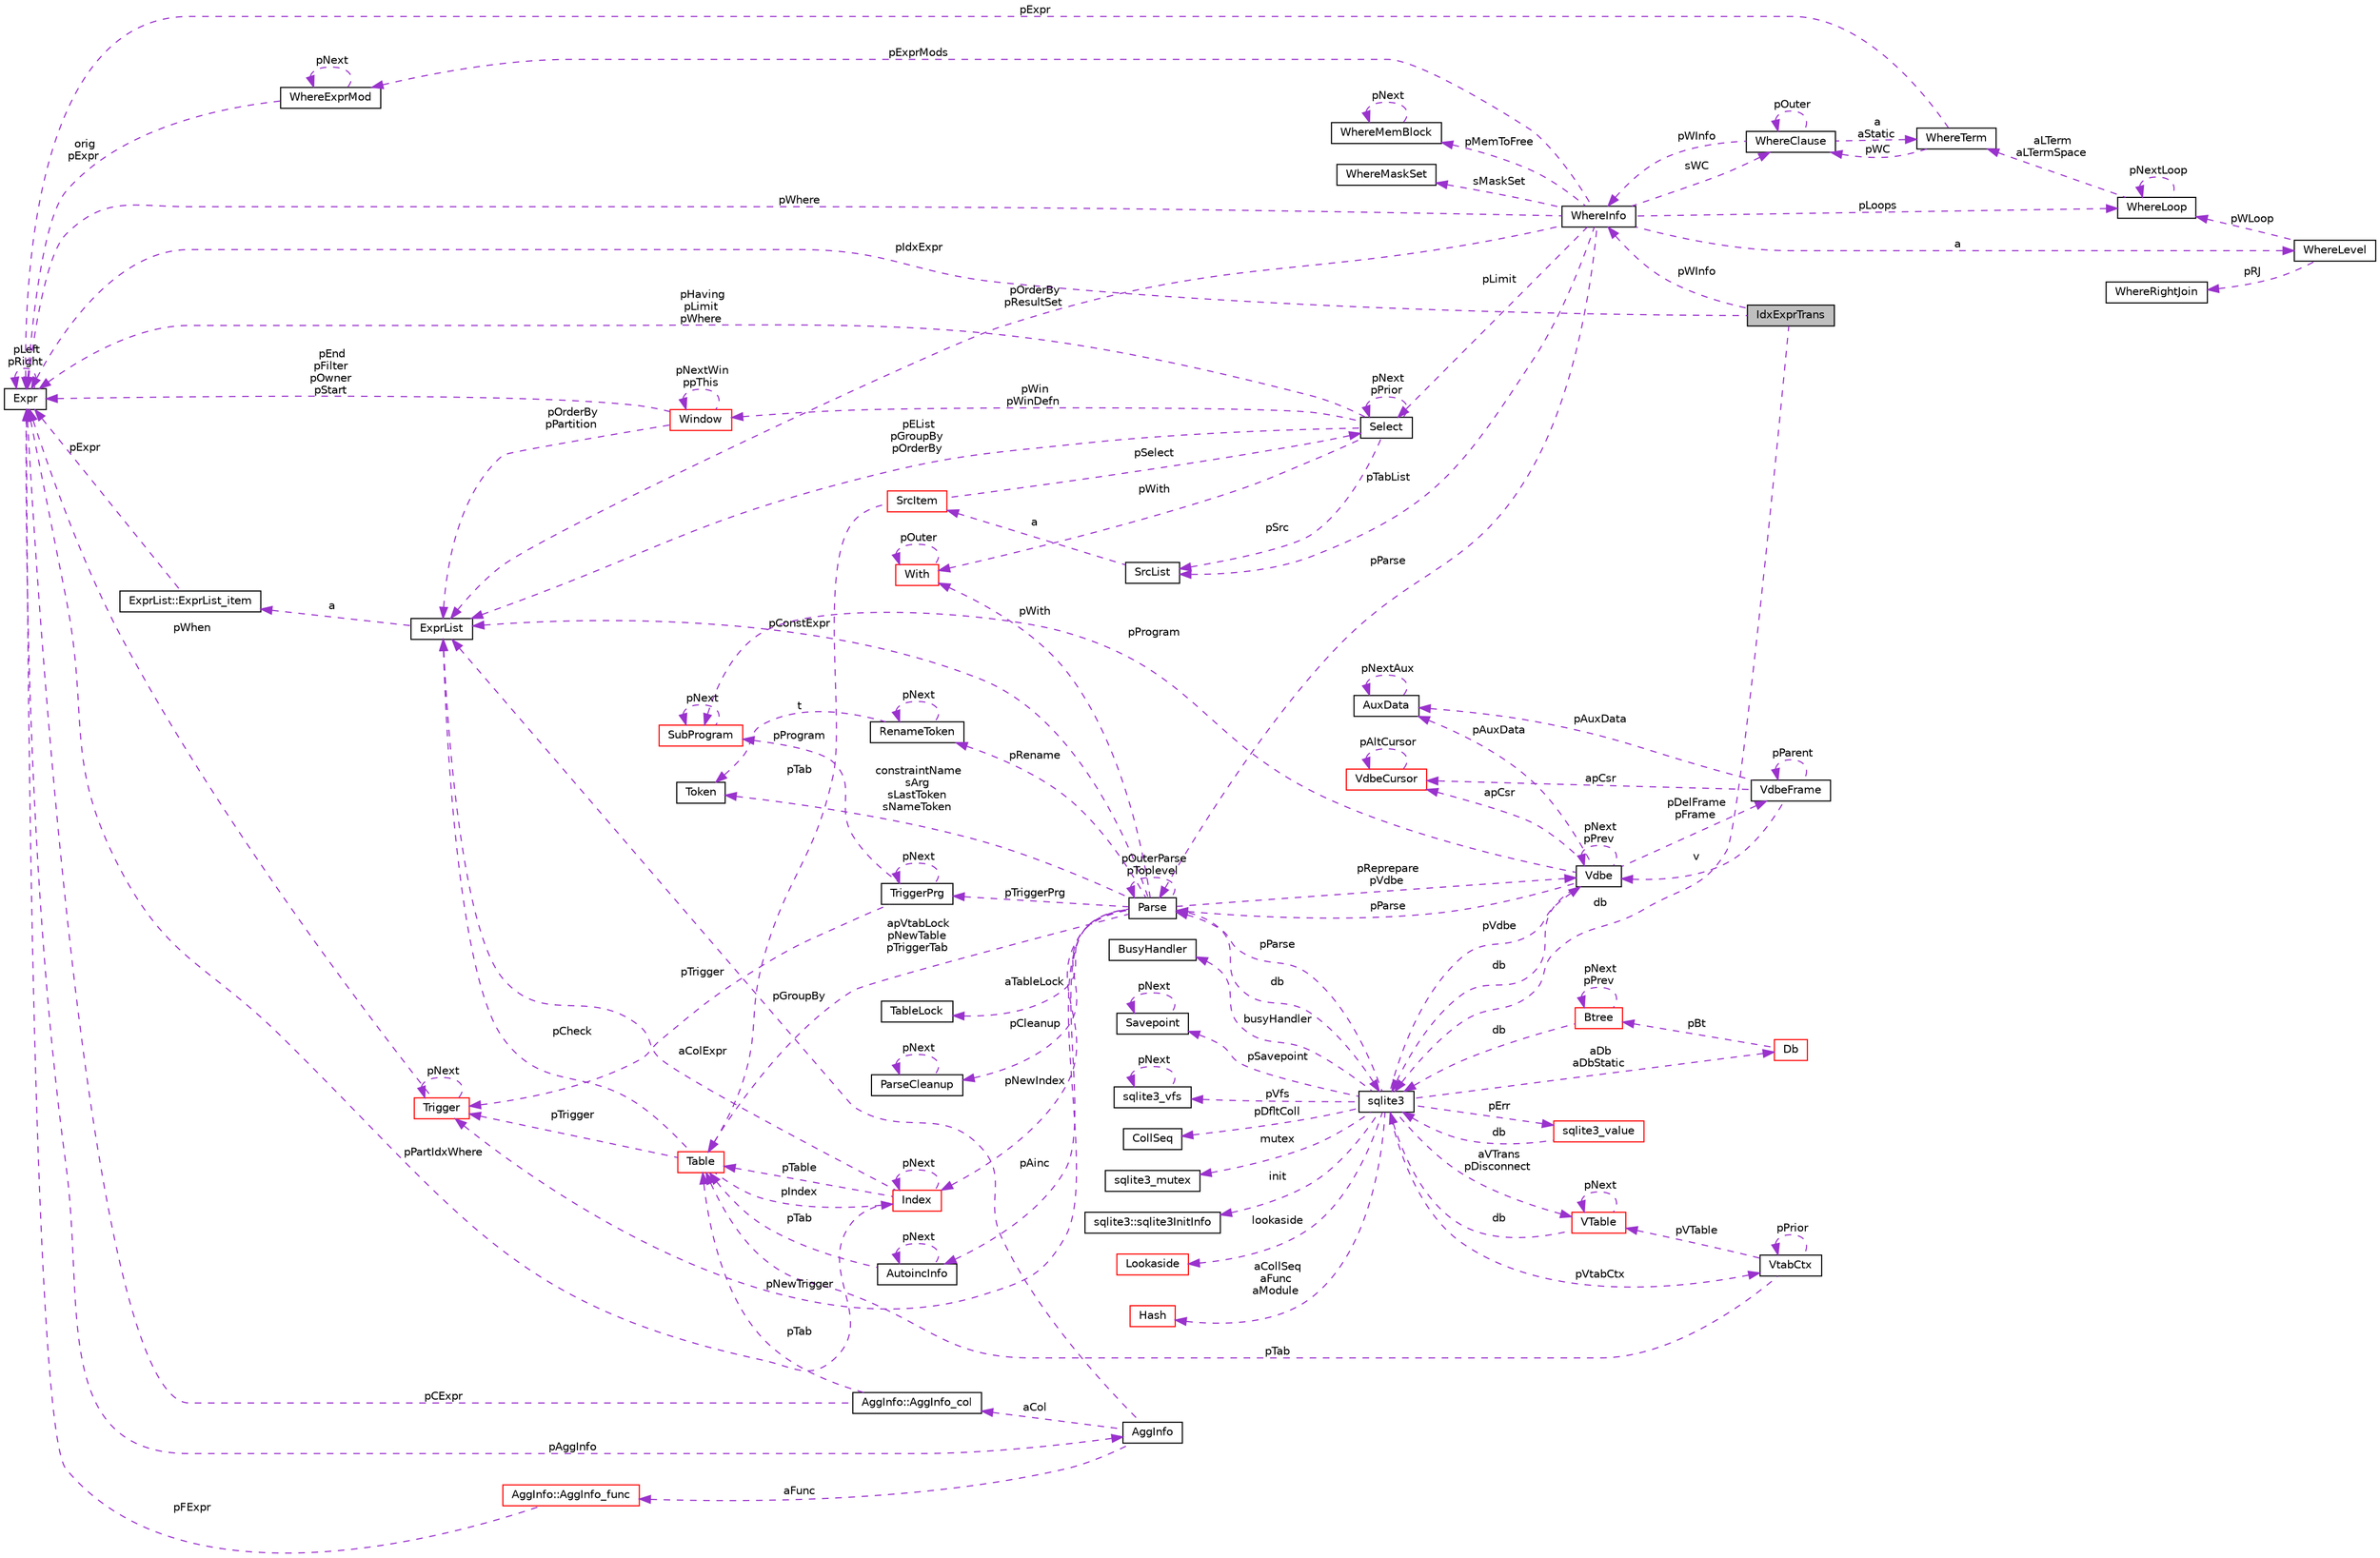 digraph "IdxExprTrans"
{
 // LATEX_PDF_SIZE
  edge [fontname="Helvetica",fontsize="10",labelfontname="Helvetica",labelfontsize="10"];
  node [fontname="Helvetica",fontsize="10",shape=record];
  rankdir="LR";
  Node1 [label="IdxExprTrans",height=0.2,width=0.4,color="black", fillcolor="grey75", style="filled", fontcolor="black",tooltip=" "];
  Node2 -> Node1 [dir="back",color="darkorchid3",fontsize="10",style="dashed",label=" pIdxExpr" ,fontname="Helvetica"];
  Node2 [label="Expr",height=0.2,width=0.4,color="black", fillcolor="white", style="filled",URL="$db/d1b/sqlite3_8c.html#d4/dfb/structExpr",tooltip=" "];
  Node2 -> Node2 [dir="back",color="darkorchid3",fontsize="10",style="dashed",label=" pLeft\npRight" ,fontname="Helvetica"];
  Node3 -> Node2 [dir="back",color="darkorchid3",fontsize="10",style="dashed",label=" pAggInfo" ,fontname="Helvetica"];
  Node3 [label="AggInfo",height=0.2,width=0.4,color="black", fillcolor="white", style="filled",URL="$db/d1b/sqlite3_8c.html#d2/dc8/structAggInfo",tooltip=" "];
  Node4 -> Node3 [dir="back",color="darkorchid3",fontsize="10",style="dashed",label=" pGroupBy" ,fontname="Helvetica"];
  Node4 [label="ExprList",height=0.2,width=0.4,color="black", fillcolor="white", style="filled",URL="$db/d1b/sqlite3_8c.html#d5/d5c/structExprList",tooltip=" "];
  Node5 -> Node4 [dir="back",color="darkorchid3",fontsize="10",style="dashed",label=" a" ,fontname="Helvetica"];
  Node5 [label="ExprList::ExprList_item",height=0.2,width=0.4,color="black", fillcolor="white", style="filled",URL="$db/d1b/sqlite3_8c.html#d8/dae/structExprList_1_1ExprList__item",tooltip=" "];
  Node2 -> Node5 [dir="back",color="darkorchid3",fontsize="10",style="dashed",label=" pExpr" ,fontname="Helvetica"];
  Node6 -> Node3 [dir="back",color="darkorchid3",fontsize="10",style="dashed",label=" aCol" ,fontname="Helvetica"];
  Node6 [label="AggInfo::AggInfo_col",height=0.2,width=0.4,color="black", fillcolor="white", style="filled",URL="$db/d1b/sqlite3_8c.html#d6/d3a/structAggInfo_1_1AggInfo__col",tooltip=" "];
  Node7 -> Node6 [dir="back",color="darkorchid3",fontsize="10",style="dashed",label=" pTab" ,fontname="Helvetica"];
  Node7 [label="Table",height=0.2,width=0.4,color="red", fillcolor="white", style="filled",URL="$db/d1b/sqlite3_8c.html#dc/dcb/structTable",tooltip=" "];
  Node9 -> Node7 [dir="back",color="darkorchid3",fontsize="10",style="dashed",label=" pIndex" ,fontname="Helvetica"];
  Node9 [label="Index",height=0.2,width=0.4,color="red", fillcolor="white", style="filled",URL="$db/d1b/sqlite3_8c.html#df/d86/structIndex",tooltip=" "];
  Node7 -> Node9 [dir="back",color="darkorchid3",fontsize="10",style="dashed",label=" pTable" ,fontname="Helvetica"];
  Node9 -> Node9 [dir="back",color="darkorchid3",fontsize="10",style="dashed",label=" pNext" ,fontname="Helvetica"];
  Node2 -> Node9 [dir="back",color="darkorchid3",fontsize="10",style="dashed",label=" pPartIdxWhere" ,fontname="Helvetica"];
  Node4 -> Node9 [dir="back",color="darkorchid3",fontsize="10",style="dashed",label=" aColExpr" ,fontname="Helvetica"];
  Node4 -> Node7 [dir="back",color="darkorchid3",fontsize="10",style="dashed",label=" pCheck" ,fontname="Helvetica"];
  Node14 -> Node7 [dir="back",color="darkorchid3",fontsize="10",style="dashed",label=" pTrigger" ,fontname="Helvetica"];
  Node14 [label="Trigger",height=0.2,width=0.4,color="red", fillcolor="white", style="filled",URL="$db/d1b/sqlite3_8c.html#dc/d15/structTrigger",tooltip=" "];
  Node2 -> Node14 [dir="back",color="darkorchid3",fontsize="10",style="dashed",label=" pWhen" ,fontname="Helvetica"];
  Node14 -> Node14 [dir="back",color="darkorchid3",fontsize="10",style="dashed",label=" pNext" ,fontname="Helvetica"];
  Node2 -> Node6 [dir="back",color="darkorchid3",fontsize="10",style="dashed",label=" pCExpr" ,fontname="Helvetica"];
  Node27 -> Node3 [dir="back",color="darkorchid3",fontsize="10",style="dashed",label=" aFunc" ,fontname="Helvetica"];
  Node27 [label="AggInfo::AggInfo_func",height=0.2,width=0.4,color="red", fillcolor="white", style="filled",URL="$db/d1b/sqlite3_8c.html#d3/d2e/structAggInfo_1_1AggInfo__func",tooltip=" "];
  Node2 -> Node27 [dir="back",color="darkorchid3",fontsize="10",style="dashed",label=" pFExpr" ,fontname="Helvetica"];
  Node28 -> Node1 [dir="back",color="darkorchid3",fontsize="10",style="dashed",label=" pWInfo" ,fontname="Helvetica"];
  Node28 [label="WhereInfo",height=0.2,width=0.4,color="black", fillcolor="white", style="filled",URL="$db/d1b/sqlite3_8c.html#d9/d37/structWhereInfo",tooltip=" "];
  Node29 -> Node28 [dir="back",color="darkorchid3",fontsize="10",style="dashed",label=" pParse" ,fontname="Helvetica"];
  Node29 [label="Parse",height=0.2,width=0.4,color="black", fillcolor="white", style="filled",URL="$db/d1b/sqlite3_8c.html#db/dbb/structParse",tooltip=" "];
  Node30 -> Node29 [dir="back",color="darkorchid3",fontsize="10",style="dashed",label=" db" ,fontname="Helvetica"];
  Node30 [label="sqlite3",height=0.2,width=0.4,color="black", fillcolor="white", style="filled",URL="$d9/dcd/structsqlite3.html",tooltip=" "];
  Node31 -> Node30 [dir="back",color="darkorchid3",fontsize="10",style="dashed",label=" pVfs" ,fontname="Helvetica"];
  Node31 [label="sqlite3_vfs",height=0.2,width=0.4,color="black", fillcolor="white", style="filled",URL="$d3/d36/structsqlite3__vfs.html",tooltip=" "];
  Node31 -> Node31 [dir="back",color="darkorchid3",fontsize="10",style="dashed",label=" pNext" ,fontname="Helvetica"];
  Node32 -> Node30 [dir="back",color="darkorchid3",fontsize="10",style="dashed",label=" pVdbe" ,fontname="Helvetica"];
  Node32 [label="Vdbe",height=0.2,width=0.4,color="black", fillcolor="white", style="filled",URL="$db/d1b/sqlite3_8c.html#de/d53/structVdbe",tooltip=" "];
  Node30 -> Node32 [dir="back",color="darkorchid3",fontsize="10",style="dashed",label=" db" ,fontname="Helvetica"];
  Node32 -> Node32 [dir="back",color="darkorchid3",fontsize="10",style="dashed",label=" pNext\npPrev" ,fontname="Helvetica"];
  Node29 -> Node32 [dir="back",color="darkorchid3",fontsize="10",style="dashed",label=" pParse" ,fontname="Helvetica"];
  Node33 -> Node32 [dir="back",color="darkorchid3",fontsize="10",style="dashed",label=" apCsr" ,fontname="Helvetica"];
  Node33 [label="VdbeCursor",height=0.2,width=0.4,color="red", fillcolor="white", style="filled",URL="$db/d1b/sqlite3_8c.html#d0/dd5/structVdbeCursor",tooltip=" "];
  Node33 -> Node33 [dir="back",color="darkorchid3",fontsize="10",style="dashed",label=" pAltCursor" ,fontname="Helvetica"];
  Node36 -> Node32 [dir="back",color="darkorchid3",fontsize="10",style="dashed",label=" pDelFrame\npFrame" ,fontname="Helvetica"];
  Node36 [label="VdbeFrame",height=0.2,width=0.4,color="black", fillcolor="white", style="filled",URL="$db/d1b/sqlite3_8c.html#df/db1/structVdbeFrame",tooltip=" "];
  Node32 -> Node36 [dir="back",color="darkorchid3",fontsize="10",style="dashed",label=" v" ,fontname="Helvetica"];
  Node36 -> Node36 [dir="back",color="darkorchid3",fontsize="10",style="dashed",label=" pParent" ,fontname="Helvetica"];
  Node33 -> Node36 [dir="back",color="darkorchid3",fontsize="10",style="dashed",label=" apCsr" ,fontname="Helvetica"];
  Node37 -> Node36 [dir="back",color="darkorchid3",fontsize="10",style="dashed",label=" pAuxData" ,fontname="Helvetica"];
  Node37 [label="AuxData",height=0.2,width=0.4,color="black", fillcolor="white", style="filled",URL="$d7/d4c/structAuxData.html",tooltip=" "];
  Node37 -> Node37 [dir="back",color="darkorchid3",fontsize="10",style="dashed",label=" pNextAux" ,fontname="Helvetica"];
  Node38 -> Node32 [dir="back",color="darkorchid3",fontsize="10",style="dashed",label=" pProgram" ,fontname="Helvetica"];
  Node38 [label="SubProgram",height=0.2,width=0.4,color="red", fillcolor="white", style="filled",URL="$db/d1b/sqlite3_8c.html#de/d7a/structSubProgram",tooltip=" "];
  Node38 -> Node38 [dir="back",color="darkorchid3",fontsize="10",style="dashed",label=" pNext" ,fontname="Helvetica"];
  Node37 -> Node32 [dir="back",color="darkorchid3",fontsize="10",style="dashed",label=" pAuxData" ,fontname="Helvetica"];
  Node35 -> Node30 [dir="back",color="darkorchid3",fontsize="10",style="dashed",label=" pDfltColl" ,fontname="Helvetica"];
  Node35 [label="CollSeq",height=0.2,width=0.4,color="black", fillcolor="white", style="filled",URL="$d1/d4e/structCollSeq.html",tooltip=" "];
  Node48 -> Node30 [dir="back",color="darkorchid3",fontsize="10",style="dashed",label=" mutex" ,fontname="Helvetica"];
  Node48 [label="sqlite3_mutex",height=0.2,width=0.4,color="black", fillcolor="white", style="filled",URL="$db/d1b/sqlite3_8c.html#d5/d3c/structsqlite3__mutex",tooltip=" "];
  Node49 -> Node30 [dir="back",color="darkorchid3",fontsize="10",style="dashed",label=" aDb\naDbStatic" ,fontname="Helvetica"];
  Node49 [label="Db",height=0.2,width=0.4,color="red", fillcolor="white", style="filled",URL="$db/d1b/sqlite3_8c.html#d2/d6b/structDb",tooltip=" "];
  Node50 -> Node49 [dir="back",color="darkorchid3",fontsize="10",style="dashed",label=" pBt" ,fontname="Helvetica"];
  Node50 [label="Btree",height=0.2,width=0.4,color="red", fillcolor="white", style="filled",URL="$db/d1b/sqlite3_8c.html#dd/db3/structBtree",tooltip=" "];
  Node30 -> Node50 [dir="back",color="darkorchid3",fontsize="10",style="dashed",label=" db" ,fontname="Helvetica"];
  Node50 -> Node50 [dir="back",color="darkorchid3",fontsize="10",style="dashed",label=" pNext\npPrev" ,fontname="Helvetica"];
  Node67 -> Node30 [dir="back",color="darkorchid3",fontsize="10",style="dashed",label=" init" ,fontname="Helvetica"];
  Node67 [label="sqlite3::sqlite3InitInfo",height=0.2,width=0.4,color="black", fillcolor="white", style="filled",URL="$d9/dcd/structsqlite3.html#df/d52/structsqlite3_1_1sqlite3InitInfo",tooltip=" "];
  Node29 -> Node30 [dir="back",color="darkorchid3",fontsize="10",style="dashed",label=" pParse" ,fontname="Helvetica"];
  Node42 -> Node30 [dir="back",color="darkorchid3",fontsize="10",style="dashed",label=" pErr" ,fontname="Helvetica"];
  Node42 [label="sqlite3_value",height=0.2,width=0.4,color="red", fillcolor="white", style="filled",URL="$d0/d9c/structsqlite3__value.html",tooltip=" "];
  Node30 -> Node42 [dir="back",color="darkorchid3",fontsize="10",style="dashed",label=" db" ,fontname="Helvetica"];
  Node68 -> Node30 [dir="back",color="darkorchid3",fontsize="10",style="dashed",label=" lookaside" ,fontname="Helvetica"];
  Node68 [label="Lookaside",height=0.2,width=0.4,color="red", fillcolor="white", style="filled",URL="$db/d1b/sqlite3_8c.html#d9/d54/structLookaside",tooltip=" "];
  Node11 -> Node30 [dir="back",color="darkorchid3",fontsize="10",style="dashed",label=" aCollSeq\naFunc\naModule" ,fontname="Helvetica"];
  Node11 [label="Hash",height=0.2,width=0.4,color="red", fillcolor="white", style="filled",URL="$db/d1b/sqlite3_8c.html#d1/dbe/structHash",tooltip=" "];
  Node70 -> Node30 [dir="back",color="darkorchid3",fontsize="10",style="dashed",label=" pVtabCtx" ,fontname="Helvetica"];
  Node70 [label="VtabCtx",height=0.2,width=0.4,color="black", fillcolor="white", style="filled",URL="$db/d1b/sqlite3_8c.html#d3/d4f/structVtabCtx",tooltip=" "];
  Node44 -> Node70 [dir="back",color="darkorchid3",fontsize="10",style="dashed",label=" pVTable" ,fontname="Helvetica"];
  Node44 [label="VTable",height=0.2,width=0.4,color="red", fillcolor="white", style="filled",URL="$db/d1b/sqlite3_8c.html#d9/dde/structVTable",tooltip=" "];
  Node30 -> Node44 [dir="back",color="darkorchid3",fontsize="10",style="dashed",label=" db" ,fontname="Helvetica"];
  Node44 -> Node44 [dir="back",color="darkorchid3",fontsize="10",style="dashed",label=" pNext" ,fontname="Helvetica"];
  Node7 -> Node70 [dir="back",color="darkorchid3",fontsize="10",style="dashed",label=" pTab" ,fontname="Helvetica"];
  Node70 -> Node70 [dir="back",color="darkorchid3",fontsize="10",style="dashed",label=" pPrior" ,fontname="Helvetica"];
  Node44 -> Node30 [dir="back",color="darkorchid3",fontsize="10",style="dashed",label=" aVTrans\npDisconnect" ,fontname="Helvetica"];
  Node71 -> Node30 [dir="back",color="darkorchid3",fontsize="10",style="dashed",label=" busyHandler" ,fontname="Helvetica"];
  Node71 [label="BusyHandler",height=0.2,width=0.4,color="black", fillcolor="white", style="filled",URL="$dc/d2e/structBusyHandler.html",tooltip=" "];
  Node72 -> Node30 [dir="back",color="darkorchid3",fontsize="10",style="dashed",label=" pSavepoint" ,fontname="Helvetica"];
  Node72 [label="Savepoint",height=0.2,width=0.4,color="black", fillcolor="white", style="filled",URL="$db/d1b/sqlite3_8c.html#d3/d2f/structSavepoint",tooltip=" "];
  Node72 -> Node72 [dir="back",color="darkorchid3",fontsize="10",style="dashed",label=" pNext" ,fontname="Helvetica"];
  Node32 -> Node29 [dir="back",color="darkorchid3",fontsize="10",style="dashed",label=" pReprepare\npVdbe" ,fontname="Helvetica"];
  Node4 -> Node29 [dir="back",color="darkorchid3",fontsize="10",style="dashed",label=" pConstExpr" ,fontname="Helvetica"];
  Node73 -> Node29 [dir="back",color="darkorchid3",fontsize="10",style="dashed",label=" constraintName\nsArg\nsLastToken\nsNameToken" ,fontname="Helvetica"];
  Node73 [label="Token",height=0.2,width=0.4,color="black", fillcolor="white", style="filled",URL="$db/d1b/sqlite3_8c.html#df/dcd/structToken",tooltip=" "];
  Node74 -> Node29 [dir="back",color="darkorchid3",fontsize="10",style="dashed",label=" aTableLock" ,fontname="Helvetica"];
  Node74 [label="TableLock",height=0.2,width=0.4,color="black", fillcolor="white", style="filled",URL="$db/d1b/sqlite3_8c.html#d1/d79/structTableLock",tooltip=" "];
  Node75 -> Node29 [dir="back",color="darkorchid3",fontsize="10",style="dashed",label=" pAinc" ,fontname="Helvetica"];
  Node75 [label="AutoincInfo",height=0.2,width=0.4,color="black", fillcolor="white", style="filled",URL="$db/d1b/sqlite3_8c.html#db/d7b/structAutoincInfo",tooltip=" "];
  Node75 -> Node75 [dir="back",color="darkorchid3",fontsize="10",style="dashed",label=" pNext" ,fontname="Helvetica"];
  Node7 -> Node75 [dir="back",color="darkorchid3",fontsize="10",style="dashed",label=" pTab" ,fontname="Helvetica"];
  Node29 -> Node29 [dir="back",color="darkorchid3",fontsize="10",style="dashed",label=" pOuterParse\npToplevel" ,fontname="Helvetica"];
  Node7 -> Node29 [dir="back",color="darkorchid3",fontsize="10",style="dashed",label=" apVtabLock\npNewTable\npTriggerTab" ,fontname="Helvetica"];
  Node76 -> Node29 [dir="back",color="darkorchid3",fontsize="10",style="dashed",label=" pTriggerPrg" ,fontname="Helvetica"];
  Node76 [label="TriggerPrg",height=0.2,width=0.4,color="black", fillcolor="white", style="filled",URL="$db/d1b/sqlite3_8c.html#d9/d62/structTriggerPrg",tooltip=" "];
  Node14 -> Node76 [dir="back",color="darkorchid3",fontsize="10",style="dashed",label=" pTrigger" ,fontname="Helvetica"];
  Node76 -> Node76 [dir="back",color="darkorchid3",fontsize="10",style="dashed",label=" pNext" ,fontname="Helvetica"];
  Node38 -> Node76 [dir="back",color="darkorchid3",fontsize="10",style="dashed",label=" pProgram" ,fontname="Helvetica"];
  Node77 -> Node29 [dir="back",color="darkorchid3",fontsize="10",style="dashed",label=" pCleanup" ,fontname="Helvetica"];
  Node77 [label="ParseCleanup",height=0.2,width=0.4,color="black", fillcolor="white", style="filled",URL="$de/d52/structParseCleanup.html",tooltip=" "];
  Node77 -> Node77 [dir="back",color="darkorchid3",fontsize="10",style="dashed",label=" pNext" ,fontname="Helvetica"];
  Node9 -> Node29 [dir="back",color="darkorchid3",fontsize="10",style="dashed",label=" pNewIndex" ,fontname="Helvetica"];
  Node14 -> Node29 [dir="back",color="darkorchid3",fontsize="10",style="dashed",label=" pNewTrigger" ,fontname="Helvetica"];
  Node21 -> Node29 [dir="back",color="darkorchid3",fontsize="10",style="dashed",label=" pWith" ,fontname="Helvetica"];
  Node21 [label="With",height=0.2,width=0.4,color="red", fillcolor="white", style="filled",URL="$db/d1b/sqlite3_8c.html#df/d70/structWith",tooltip=" "];
  Node21 -> Node21 [dir="back",color="darkorchid3",fontsize="10",style="dashed",label=" pOuter" ,fontname="Helvetica"];
  Node78 -> Node29 [dir="back",color="darkorchid3",fontsize="10",style="dashed",label=" pRename" ,fontname="Helvetica"];
  Node78 [label="RenameToken",height=0.2,width=0.4,color="black", fillcolor="white", style="filled",URL="$db/d1b/sqlite3_8c.html#d7/db5/structRenameToken",tooltip=" "];
  Node73 -> Node78 [dir="back",color="darkorchid3",fontsize="10",style="dashed",label=" t" ,fontname="Helvetica"];
  Node78 -> Node78 [dir="back",color="darkorchid3",fontsize="10",style="dashed",label=" pNext" ,fontname="Helvetica"];
  Node19 -> Node28 [dir="back",color="darkorchid3",fontsize="10",style="dashed",label=" pTabList" ,fontname="Helvetica"];
  Node19 [label="SrcList",height=0.2,width=0.4,color="black", fillcolor="white", style="filled",URL="$db/d1b/sqlite3_8c.html#de/deb/structSrcList",tooltip=" "];
  Node20 -> Node19 [dir="back",color="darkorchid3",fontsize="10",style="dashed",label=" a" ,fontname="Helvetica"];
  Node20 [label="SrcItem",height=0.2,width=0.4,color="red", fillcolor="white", style="filled",URL="$db/d1b/sqlite3_8c.html#d0/d26/structSrcItem",tooltip=" "];
  Node7 -> Node20 [dir="back",color="darkorchid3",fontsize="10",style="dashed",label=" pTab" ,fontname="Helvetica"];
  Node18 -> Node20 [dir="back",color="darkorchid3",fontsize="10",style="dashed",label=" pSelect" ,fontname="Helvetica"];
  Node18 [label="Select",height=0.2,width=0.4,color="black", fillcolor="white", style="filled",URL="$db/d1b/sqlite3_8c.html#dd/d39/structSelect",tooltip=" "];
  Node4 -> Node18 [dir="back",color="darkorchid3",fontsize="10",style="dashed",label=" pEList\npGroupBy\npOrderBy" ,fontname="Helvetica"];
  Node19 -> Node18 [dir="back",color="darkorchid3",fontsize="10",style="dashed",label=" pSrc" ,fontname="Helvetica"];
  Node2 -> Node18 [dir="back",color="darkorchid3",fontsize="10",style="dashed",label=" pHaving\npLimit\npWhere" ,fontname="Helvetica"];
  Node18 -> Node18 [dir="back",color="darkorchid3",fontsize="10",style="dashed",label=" pNext\npPrior" ,fontname="Helvetica"];
  Node21 -> Node18 [dir="back",color="darkorchid3",fontsize="10",style="dashed",label=" pWith" ,fontname="Helvetica"];
  Node24 -> Node18 [dir="back",color="darkorchid3",fontsize="10",style="dashed",label=" pWin\npWinDefn" ,fontname="Helvetica"];
  Node24 [label="Window",height=0.2,width=0.4,color="red", fillcolor="white", style="filled",URL="$db/d1b/sqlite3_8c.html#d6/d08/structWindow",tooltip=" "];
  Node4 -> Node24 [dir="back",color="darkorchid3",fontsize="10",style="dashed",label=" pOrderBy\npPartition" ,fontname="Helvetica"];
  Node2 -> Node24 [dir="back",color="darkorchid3",fontsize="10",style="dashed",label=" pEnd\npFilter\npOwner\npStart" ,fontname="Helvetica"];
  Node24 -> Node24 [dir="back",color="darkorchid3",fontsize="10",style="dashed",label=" pNextWin\nppThis" ,fontname="Helvetica"];
  Node4 -> Node28 [dir="back",color="darkorchid3",fontsize="10",style="dashed",label=" pOrderBy\npResultSet" ,fontname="Helvetica"];
  Node2 -> Node28 [dir="back",color="darkorchid3",fontsize="10",style="dashed",label=" pWhere" ,fontname="Helvetica"];
  Node18 -> Node28 [dir="back",color="darkorchid3",fontsize="10",style="dashed",label=" pLimit" ,fontname="Helvetica"];
  Node79 -> Node28 [dir="back",color="darkorchid3",fontsize="10",style="dashed",label=" pLoops" ,fontname="Helvetica"];
  Node79 [label="WhereLoop",height=0.2,width=0.4,color="black", fillcolor="white", style="filled",URL="$db/d1b/sqlite3_8c.html#dd/d9a/structWhereLoop",tooltip=" "];
  Node80 -> Node79 [dir="back",color="darkorchid3",fontsize="10",style="dashed",label=" aLTerm\naLTermSpace" ,fontname="Helvetica"];
  Node80 [label="WhereTerm",height=0.2,width=0.4,color="black", fillcolor="white", style="filled",URL="$db/d1b/sqlite3_8c.html#da/d59/structWhereTerm",tooltip=" "];
  Node2 -> Node80 [dir="back",color="darkorchid3",fontsize="10",style="dashed",label=" pExpr" ,fontname="Helvetica"];
  Node81 -> Node80 [dir="back",color="darkorchid3",fontsize="10",style="dashed",label=" pWC" ,fontname="Helvetica"];
  Node81 [label="WhereClause",height=0.2,width=0.4,color="black", fillcolor="white", style="filled",URL="$db/d1b/sqlite3_8c.html#da/d54/structWhereClause",tooltip=" "];
  Node28 -> Node81 [dir="back",color="darkorchid3",fontsize="10",style="dashed",label=" pWInfo" ,fontname="Helvetica"];
  Node81 -> Node81 [dir="back",color="darkorchid3",fontsize="10",style="dashed",label=" pOuter" ,fontname="Helvetica"];
  Node80 -> Node81 [dir="back",color="darkorchid3",fontsize="10",style="dashed",label=" a\naStatic" ,fontname="Helvetica"];
  Node79 -> Node79 [dir="back",color="darkorchid3",fontsize="10",style="dashed",label=" pNextLoop" ,fontname="Helvetica"];
  Node82 -> Node28 [dir="back",color="darkorchid3",fontsize="10",style="dashed",label=" pExprMods" ,fontname="Helvetica"];
  Node82 [label="WhereExprMod",height=0.2,width=0.4,color="black", fillcolor="white", style="filled",URL="$db/d1b/sqlite3_8c.html#de/dbe/structWhereExprMod",tooltip=" "];
  Node82 -> Node82 [dir="back",color="darkorchid3",fontsize="10",style="dashed",label=" pNext" ,fontname="Helvetica"];
  Node2 -> Node82 [dir="back",color="darkorchid3",fontsize="10",style="dashed",label=" orig\npExpr" ,fontname="Helvetica"];
  Node83 -> Node28 [dir="back",color="darkorchid3",fontsize="10",style="dashed",label=" pMemToFree" ,fontname="Helvetica"];
  Node83 [label="WhereMemBlock",height=0.2,width=0.4,color="black", fillcolor="white", style="filled",URL="$db/d1b/sqlite3_8c.html#d7/df6/structWhereMemBlock",tooltip=" "];
  Node83 -> Node83 [dir="back",color="darkorchid3",fontsize="10",style="dashed",label=" pNext" ,fontname="Helvetica"];
  Node81 -> Node28 [dir="back",color="darkorchid3",fontsize="10",style="dashed",label=" sWC" ,fontname="Helvetica"];
  Node84 -> Node28 [dir="back",color="darkorchid3",fontsize="10",style="dashed",label=" sMaskSet" ,fontname="Helvetica"];
  Node84 [label="WhereMaskSet",height=0.2,width=0.4,color="black", fillcolor="white", style="filled",URL="$db/d1b/sqlite3_8c.html#d4/d2e/structWhereMaskSet",tooltip=" "];
  Node85 -> Node28 [dir="back",color="darkorchid3",fontsize="10",style="dashed",label=" a" ,fontname="Helvetica"];
  Node85 [label="WhereLevel",height=0.2,width=0.4,color="black", fillcolor="white", style="filled",URL="$db/d1b/sqlite3_8c.html#d4/dc8/structWhereLevel",tooltip=" "];
  Node86 -> Node85 [dir="back",color="darkorchid3",fontsize="10",style="dashed",label=" pRJ" ,fontname="Helvetica"];
  Node86 [label="WhereRightJoin",height=0.2,width=0.4,color="black", fillcolor="white", style="filled",URL="$db/d1b/sqlite3_8c.html#df/dd8/structWhereRightJoin",tooltip=" "];
  Node79 -> Node85 [dir="back",color="darkorchid3",fontsize="10",style="dashed",label=" pWLoop" ,fontname="Helvetica"];
  Node30 -> Node1 [dir="back",color="darkorchid3",fontsize="10",style="dashed",label=" db" ,fontname="Helvetica"];
}
